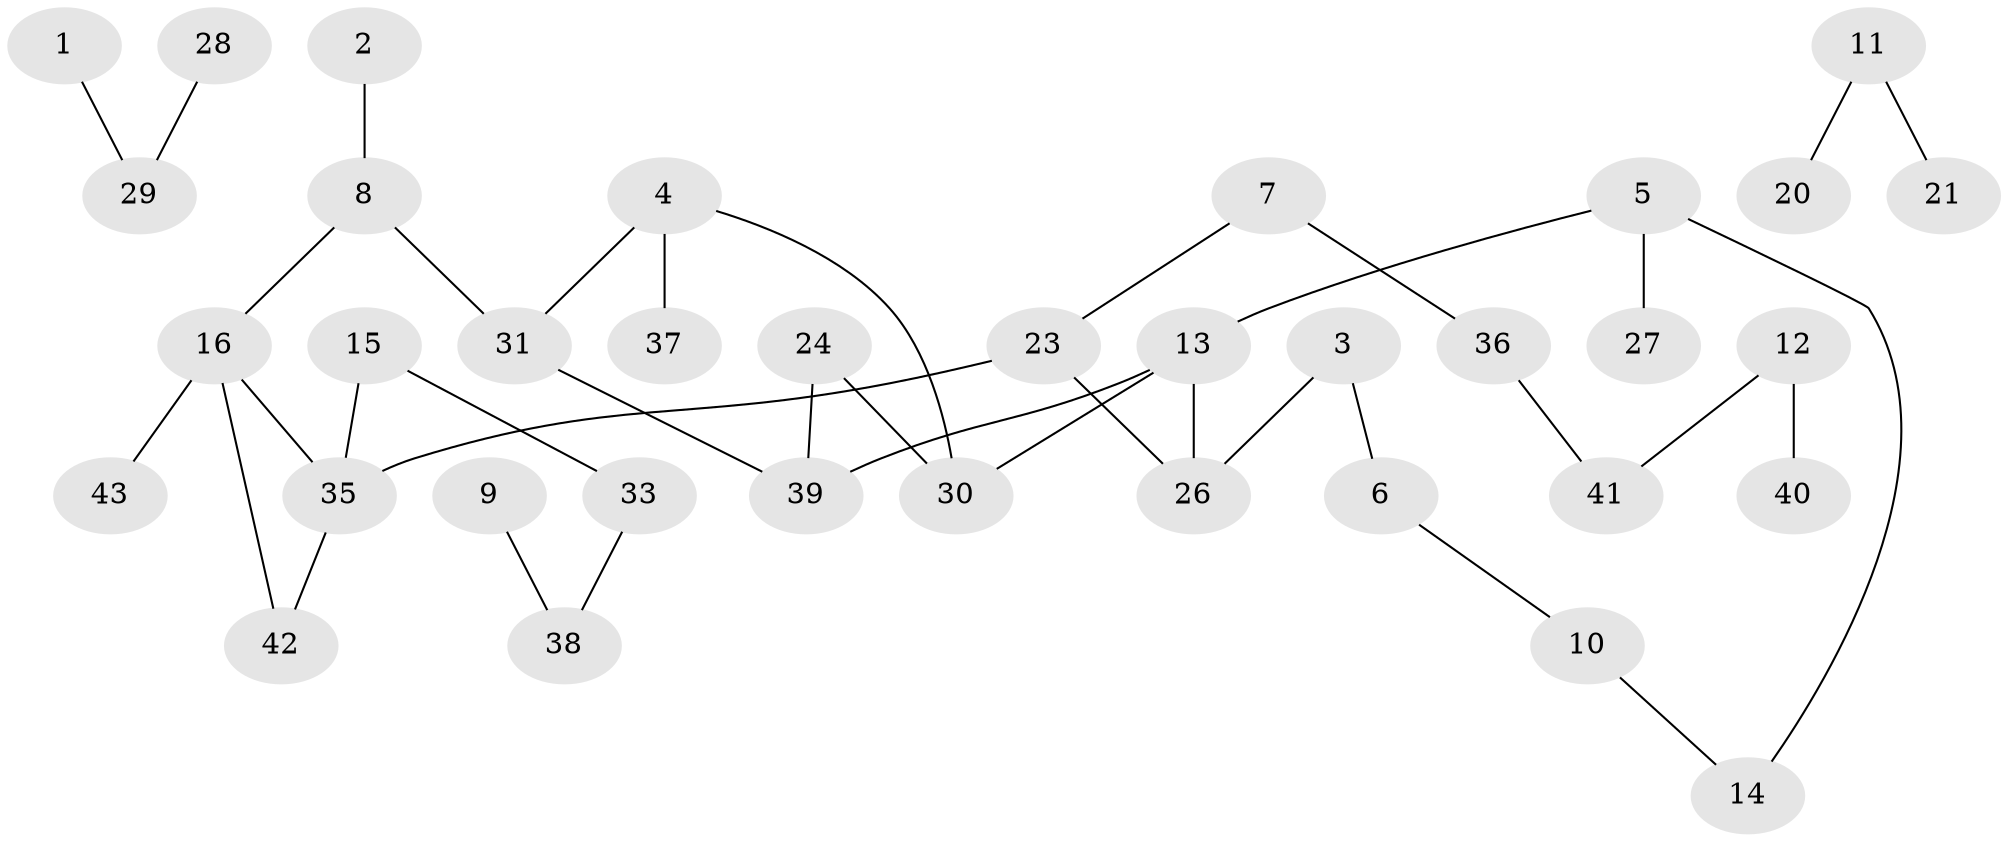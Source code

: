 // original degree distribution, {4: 0.08450704225352113, 1: 0.43661971830985913, 3: 0.19718309859154928, 2: 0.2112676056338028, 0: 0.056338028169014086, 5: 0.014084507042253521}
// Generated by graph-tools (version 1.1) at 2025/35/03/04/25 23:35:54]
// undirected, 36 vertices, 38 edges
graph export_dot {
  node [color=gray90,style=filled];
  1;
  2;
  3;
  4;
  5;
  6;
  7;
  8;
  9;
  10;
  11;
  12;
  13;
  14;
  15;
  16;
  20;
  21;
  23;
  24;
  26;
  27;
  28;
  29;
  30;
  31;
  33;
  35;
  36;
  37;
  38;
  39;
  40;
  41;
  42;
  43;
  1 -- 29 [weight=1.0];
  2 -- 8 [weight=1.0];
  3 -- 6 [weight=1.0];
  3 -- 26 [weight=1.0];
  4 -- 30 [weight=1.0];
  4 -- 31 [weight=1.0];
  4 -- 37 [weight=1.0];
  5 -- 13 [weight=1.0];
  5 -- 14 [weight=1.0];
  5 -- 27 [weight=1.0];
  6 -- 10 [weight=1.0];
  7 -- 23 [weight=1.0];
  7 -- 36 [weight=1.0];
  8 -- 16 [weight=1.0];
  8 -- 31 [weight=1.0];
  9 -- 38 [weight=1.0];
  10 -- 14 [weight=1.0];
  11 -- 20 [weight=1.0];
  11 -- 21 [weight=1.0];
  12 -- 40 [weight=1.0];
  12 -- 41 [weight=1.0];
  13 -- 26 [weight=1.0];
  13 -- 30 [weight=1.0];
  13 -- 39 [weight=1.0];
  15 -- 33 [weight=1.0];
  15 -- 35 [weight=1.0];
  16 -- 35 [weight=1.0];
  16 -- 42 [weight=1.0];
  16 -- 43 [weight=1.0];
  23 -- 26 [weight=1.0];
  23 -- 35 [weight=1.0];
  24 -- 30 [weight=1.0];
  24 -- 39 [weight=1.0];
  28 -- 29 [weight=1.0];
  31 -- 39 [weight=1.0];
  33 -- 38 [weight=1.0];
  35 -- 42 [weight=1.0];
  36 -- 41 [weight=1.0];
}
